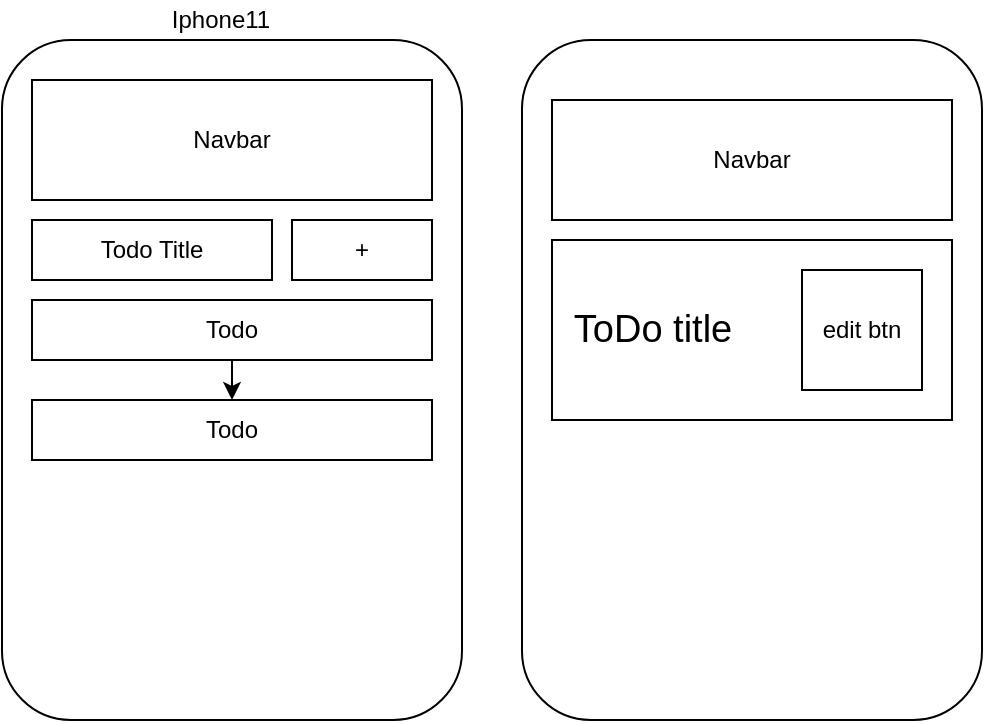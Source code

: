 <mxfile version="14.5.10" type="github">
  <diagram id="LBZDEGwCrCj-avP-HCWu" name="Page-1">
    <mxGraphModel dx="782" dy="468" grid="1" gridSize="10" guides="1" tooltips="1" connect="1" arrows="1" fold="1" page="1" pageScale="1" pageWidth="827" pageHeight="1169" math="0" shadow="0">
      <root>
        <mxCell id="0" />
        <mxCell id="1" parent="0" />
        <mxCell id="T2dKCJuAUOTsMNd2c5Pi-2" value="" style="rounded=1;whiteSpace=wrap;html=1;" vertex="1" parent="1">
          <mxGeometry x="60" y="60" width="230" height="340" as="geometry" />
        </mxCell>
        <mxCell id="aS90rflTA3L6wCCtJnuh-1" value="Navbar&lt;br&gt;" style="rounded=0;whiteSpace=wrap;html=1;" parent="1" vertex="1">
          <mxGeometry x="75" y="80" width="200" height="60" as="geometry" />
        </mxCell>
        <mxCell id="aS90rflTA3L6wCCtJnuh-2" value="Todo Title" style="rounded=0;whiteSpace=wrap;html=1;" parent="1" vertex="1">
          <mxGeometry x="75" y="150" width="120" height="30" as="geometry" />
        </mxCell>
        <mxCell id="aS90rflTA3L6wCCtJnuh-3" value="+" style="rounded=0;whiteSpace=wrap;html=1;" parent="1" vertex="1">
          <mxGeometry x="205" y="150" width="70" height="30" as="geometry" />
        </mxCell>
        <mxCell id="aS90rflTA3L6wCCtJnuh-5" style="edgeStyle=orthogonalEdgeStyle;rounded=0;orthogonalLoop=1;jettySize=auto;html=1;exitX=0.5;exitY=1;exitDx=0;exitDy=0;" parent="1" source="aS90rflTA3L6wCCtJnuh-4" edge="1">
          <mxGeometry relative="1" as="geometry">
            <mxPoint x="175" y="240" as="targetPoint" />
          </mxGeometry>
        </mxCell>
        <mxCell id="aS90rflTA3L6wCCtJnuh-4" value="Todo" style="rounded=0;whiteSpace=wrap;html=1;" parent="1" vertex="1">
          <mxGeometry x="75" y="190" width="200" height="30" as="geometry" />
        </mxCell>
        <mxCell id="aS90rflTA3L6wCCtJnuh-6" value="Todo" style="rounded=0;whiteSpace=wrap;html=1;" parent="1" vertex="1">
          <mxGeometry x="75" y="240" width="200" height="30" as="geometry" />
        </mxCell>
        <mxCell id="T2dKCJuAUOTsMNd2c5Pi-3" value="Iphone11" style="text;html=1;align=center;verticalAlign=middle;resizable=0;points=[];autosize=1;strokeColor=none;" vertex="1" parent="1">
          <mxGeometry x="139" y="40" width="60" height="20" as="geometry" />
        </mxCell>
        <mxCell id="T2dKCJuAUOTsMNd2c5Pi-4" value="" style="rounded=1;whiteSpace=wrap;html=1;" vertex="1" parent="1">
          <mxGeometry x="320" y="60" width="230" height="340" as="geometry" />
        </mxCell>
        <mxCell id="T2dKCJuAUOTsMNd2c5Pi-5" value="Navbar&lt;br&gt;" style="rounded=0;whiteSpace=wrap;html=1;" vertex="1" parent="1">
          <mxGeometry x="335" y="90" width="200" height="60" as="geometry" />
        </mxCell>
        <mxCell id="T2dKCJuAUOTsMNd2c5Pi-8" value="" style="rounded=0;whiteSpace=wrap;html=1;" vertex="1" parent="1">
          <mxGeometry x="335" y="160" width="200" height="90" as="geometry" />
        </mxCell>
        <mxCell id="T2dKCJuAUOTsMNd2c5Pi-10" value="&lt;font style=&quot;font-size: 19px&quot;&gt;ToDo title&lt;/font&gt;" style="text;html=1;align=center;verticalAlign=middle;resizable=0;points=[];autosize=1;strokeColor=none;" vertex="1" parent="1">
          <mxGeometry x="340" y="195" width="90" height="20" as="geometry" />
        </mxCell>
        <mxCell id="T2dKCJuAUOTsMNd2c5Pi-12" value="edit btn" style="rounded=0;whiteSpace=wrap;html=1;" vertex="1" parent="1">
          <mxGeometry x="460" y="175" width="60" height="60" as="geometry" />
        </mxCell>
      </root>
    </mxGraphModel>
  </diagram>
</mxfile>
